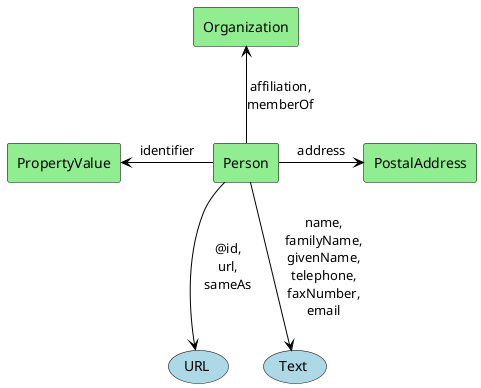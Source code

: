 @startuml

!define Class agent
!define Property usecase

skinparam Property {
BackgroundColor LightBlue
BorderColor Black
  ArrowColor Black
  linetype Ortho
}

skinparam Class {
BackgroundColor LightGreen
BorderColor Black
ArrowColor Black
linetype Ortho
}

Class Organization
Class PostalAddress
Class Person
Class PropertyValue

Person -right-> PostalAddress : "address"

Person -down-> (URL) : "@id,\nurl,\nsameAs"
Person -down-> (Text) : "name,\nfamilyName,\ngivenName,\ntelephone,\nfaxNumber,\nemail"

Person -up-> Organization: "affiliation,\nmemberOf"

Person -left-> PropertyValue : "identifier"


@enduml